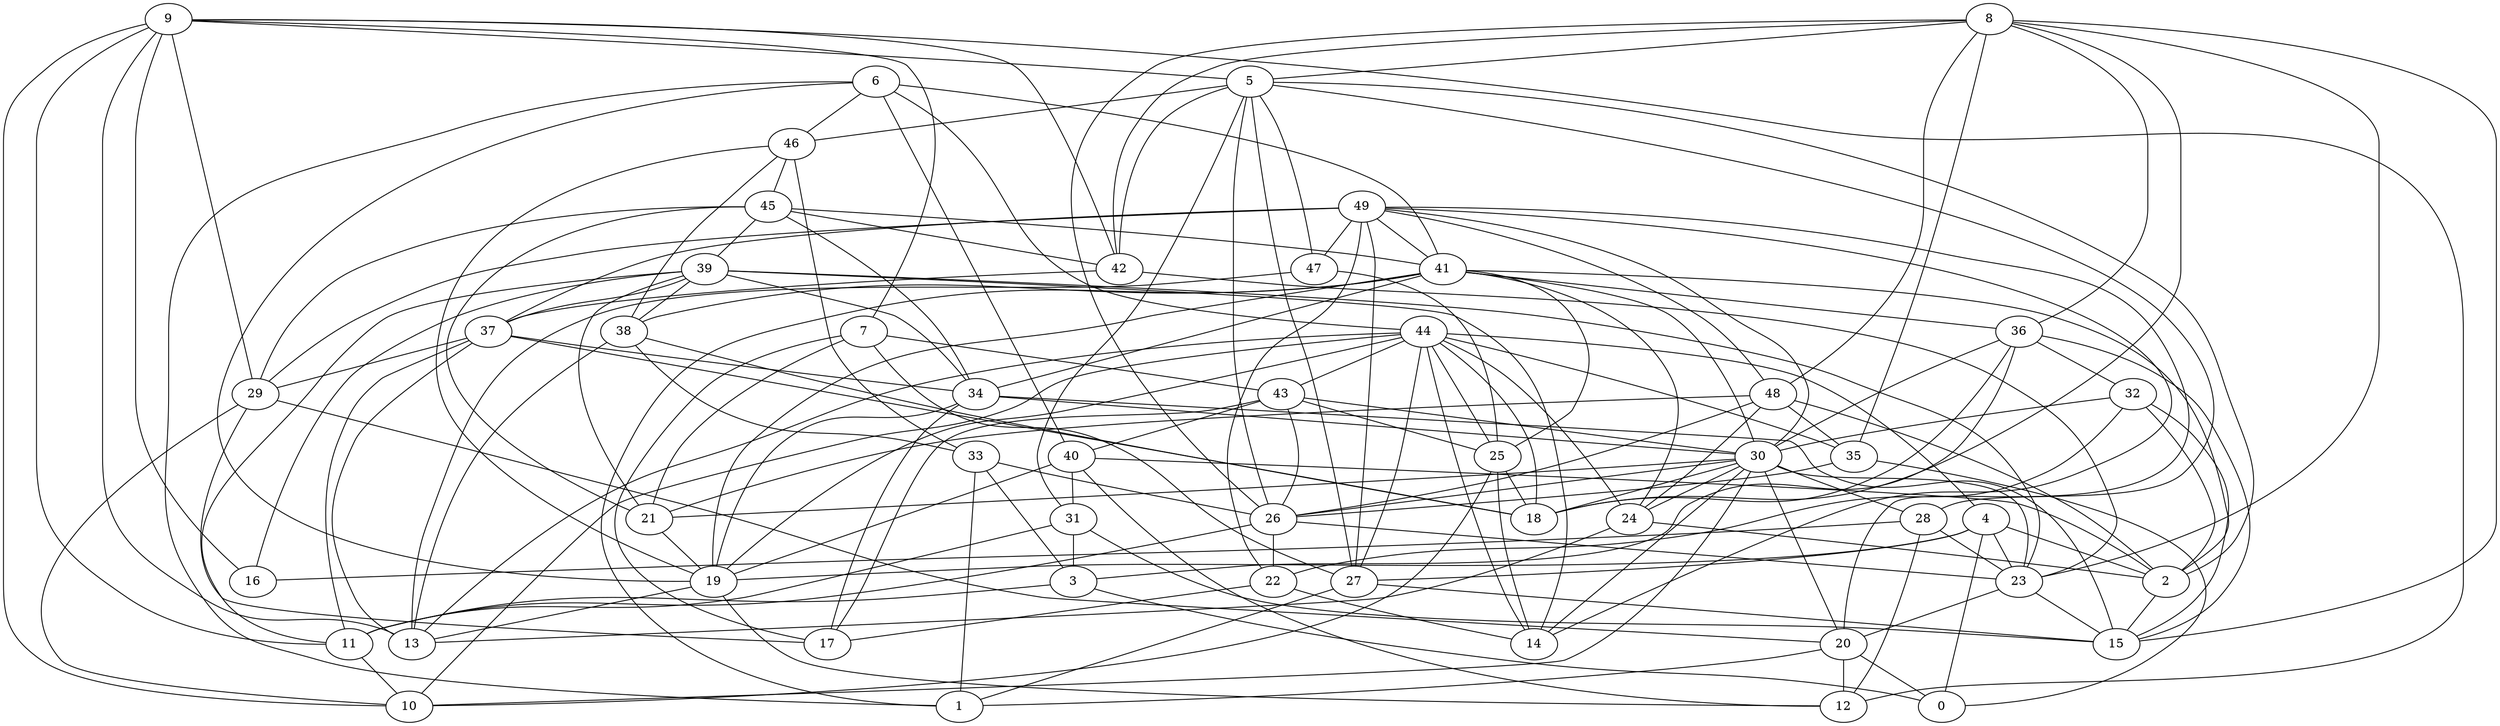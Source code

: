 digraph GG_graph {

subgraph G_graph {
edge [color = black]
"33" -> "26" [dir = none]
"33" -> "1" [dir = none]
"33" -> "3" [dir = none]
"34" -> "17" [dir = none]
"34" -> "19" [dir = none]
"34" -> "15" [dir = none]
"34" -> "30" [dir = none]
"31" -> "15" [dir = none]
"31" -> "3" [dir = none]
"31" -> "11" [dir = none]
"40" -> "31" [dir = none]
"40" -> "12" [dir = none]
"40" -> "2" [dir = none]
"40" -> "19" [dir = none]
"22" -> "17" [dir = none]
"35" -> "0" [dir = none]
"35" -> "26" [dir = none]
"27" -> "1" [dir = none]
"27" -> "15" [dir = none]
"19" -> "12" [dir = none]
"48" -> "2" [dir = none]
"48" -> "35" [dir = none]
"48" -> "21" [dir = none]
"48" -> "24" [dir = none]
"37" -> "34" [dir = none]
"37" -> "18" [dir = none]
"37" -> "13" [dir = none]
"37" -> "11" [dir = none]
"44" -> "18" [dir = none]
"44" -> "35" [dir = none]
"44" -> "10" [dir = none]
"44" -> "27" [dir = none]
"44" -> "14" [dir = none]
"44" -> "43" [dir = none]
"44" -> "4" [dir = none]
"44" -> "24" [dir = none]
"44" -> "13" [dir = none]
"44" -> "25" [dir = none]
"5" -> "47" [dir = none]
"5" -> "42" [dir = none]
"5" -> "31" [dir = none]
"5" -> "27" [dir = none]
"5" -> "28" [dir = none]
"5" -> "46" [dir = none]
"5" -> "2" [dir = none]
"5" -> "26" [dir = none]
"9" -> "12" [dir = none]
"9" -> "5" [dir = none]
"9" -> "16" [dir = none]
"9" -> "13" [dir = none]
"9" -> "7" [dir = none]
"9" -> "11" [dir = none]
"9" -> "29" [dir = none]
"43" -> "25" [dir = none]
"43" -> "26" [dir = none]
"43" -> "17" [dir = none]
"36" -> "32" [dir = none]
"36" -> "3" [dir = none]
"36" -> "18" [dir = none]
"36" -> "30" [dir = none]
"23" -> "20" [dir = none]
"23" -> "15" [dir = none]
"21" -> "19" [dir = none]
"20" -> "0" [dir = none]
"20" -> "1" [dir = none]
"20" -> "12" [dir = none]
"29" -> "20" [dir = none]
"29" -> "10" [dir = none]
"11" -> "10" [dir = none]
"39" -> "16" [dir = none]
"39" -> "14" [dir = none]
"39" -> "34" [dir = none]
"39" -> "38" [dir = none]
"39" -> "11" [dir = none]
"39" -> "21" [dir = none]
"39" -> "23" [dir = none]
"7" -> "21" [dir = none]
"7" -> "27" [dir = none]
"7" -> "43" [dir = none]
"46" -> "33" [dir = none]
"46" -> "38" [dir = none]
"41" -> "36" [dir = none]
"41" -> "2" [dir = none]
"41" -> "1" [dir = none]
"41" -> "25" [dir = none]
"41" -> "38" [dir = none]
"41" -> "24" [dir = none]
"28" -> "12" [dir = none]
"28" -> "16" [dir = none]
"38" -> "18" [dir = none]
"38" -> "13" [dir = none]
"8" -> "18" [dir = none]
"8" -> "35" [dir = none]
"8" -> "26" [dir = none]
"8" -> "15" [dir = none]
"8" -> "36" [dir = none]
"8" -> "23" [dir = none]
"32" -> "15" [dir = none]
"32" -> "22" [dir = none]
"32" -> "30" [dir = none]
"32" -> "2" [dir = none]
"26" -> "11" [dir = none]
"26" -> "23" [dir = none]
"26" -> "22" [dir = none]
"25" -> "10" [dir = none]
"25" -> "18" [dir = none]
"2" -> "15" [dir = none]
"42" -> "23" [dir = none]
"42" -> "37" [dir = none]
"49" -> "29" [dir = none]
"49" -> "22" [dir = none]
"49" -> "30" [dir = none]
"49" -> "27" [dir = none]
"49" -> "48" [dir = none]
"49" -> "41" [dir = none]
"49" -> "20" [dir = none]
"49" -> "14" [dir = none]
"49" -> "37" [dir = none]
"47" -> "25" [dir = none]
"47" -> "13" [dir = none]
"24" -> "2" [dir = none]
"24" -> "13" [dir = none]
"30" -> "26" [dir = none]
"30" -> "10" [dir = none]
"30" -> "18" [dir = none]
"30" -> "21" [dir = none]
"30" -> "24" [dir = none]
"30" -> "20" [dir = none]
"30" -> "28" [dir = none]
"3" -> "11" [dir = none]
"3" -> "0" [dir = none]
"6" -> "46" [dir = none]
"6" -> "1" [dir = none]
"6" -> "19" [dir = none]
"6" -> "41" [dir = none]
"6" -> "40" [dir = none]
"45" -> "21" [dir = none]
"45" -> "29" [dir = none]
"45" -> "42" [dir = none]
"45" -> "41" [dir = none]
"45" -> "34" [dir = none]
"45" -> "39" [dir = none]
"4" -> "23" [dir = none]
"4" -> "19" [dir = none]
"4" -> "2" [dir = none]
"4" -> "0" [dir = none]
"4" -> "27" [dir = none]
"8" -> "5" [dir = none]
"9" -> "10" [dir = none]
"46" -> "19" [dir = none]
"8" -> "48" [dir = none]
"19" -> "13" [dir = none]
"30" -> "14" [dir = none]
"36" -> "15" [dir = none]
"49" -> "47" [dir = none]
"44" -> "19" [dir = none]
"6" -> "44" [dir = none]
"41" -> "19" [dir = none]
"8" -> "42" [dir = none]
"38" -> "33" [dir = none]
"25" -> "14" [dir = none]
"9" -> "42" [dir = none]
"39" -> "37" [dir = none]
"7" -> "17" [dir = none]
"43" -> "30" [dir = none]
"28" -> "23" [dir = none]
"48" -> "26" [dir = none]
"41" -> "30" [dir = none]
"22" -> "14" [dir = none]
"41" -> "34" [dir = none]
"30" -> "23" [dir = none]
"37" -> "29" [dir = none]
"29" -> "17" [dir = none]
"43" -> "40" [dir = none]
"46" -> "45" [dir = none]
}

}
